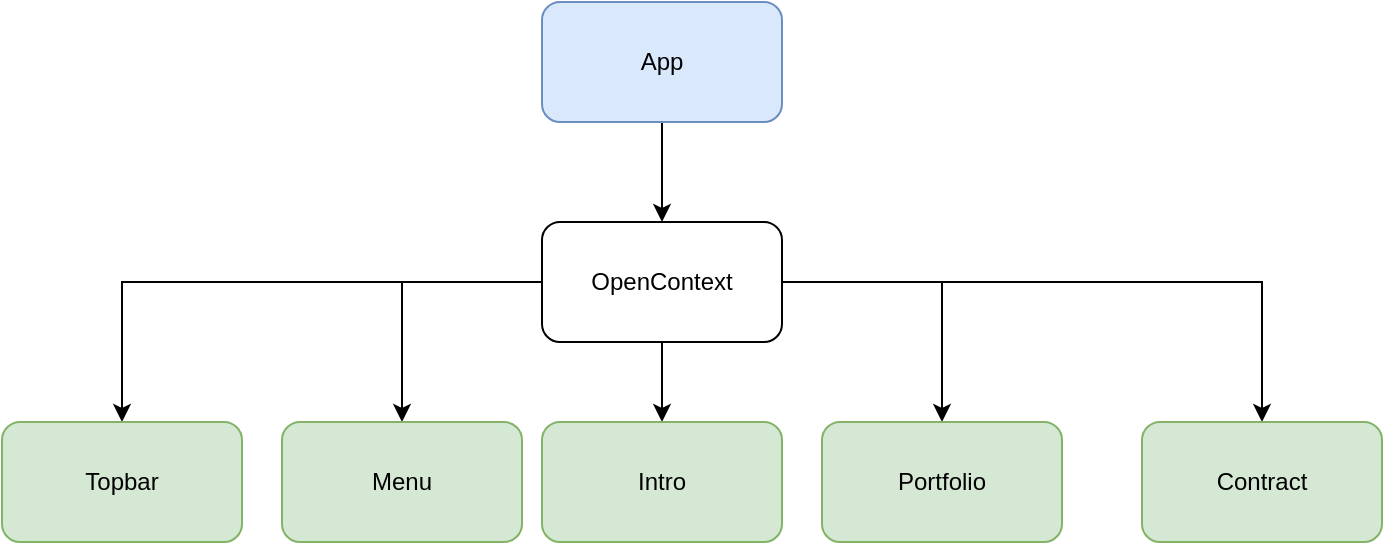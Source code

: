 <mxfile version="16.2.4" type="device"><diagram id="pW25_J8-DYpbc8TNyHvj" name="Page-1"><mxGraphModel dx="1022" dy="436" grid="1" gridSize="10" guides="1" tooltips="1" connect="1" arrows="1" fold="1" page="1" pageScale="1" pageWidth="850" pageHeight="1100" math="0" shadow="0"><root><mxCell id="0"/><mxCell id="1" parent="0"/><mxCell id="hBTP13wqJK6xphMRkNGo-4" value="" style="edgeStyle=orthogonalEdgeStyle;rounded=0;orthogonalLoop=1;jettySize=auto;html=1;" edge="1" parent="1" source="hBTP13wqJK6xphMRkNGo-2" target="hBTP13wqJK6xphMRkNGo-3"><mxGeometry relative="1" as="geometry"/></mxCell><mxCell id="hBTP13wqJK6xphMRkNGo-6" value="" style="edgeStyle=orthogonalEdgeStyle;rounded=0;orthogonalLoop=1;jettySize=auto;html=1;" edge="1" parent="1" source="hBTP13wqJK6xphMRkNGo-2" target="hBTP13wqJK6xphMRkNGo-5"><mxGeometry relative="1" as="geometry"/></mxCell><mxCell id="hBTP13wqJK6xphMRkNGo-8" value="" style="edgeStyle=orthogonalEdgeStyle;rounded=0;orthogonalLoop=1;jettySize=auto;html=1;" edge="1" parent="1" source="hBTP13wqJK6xphMRkNGo-2" target="hBTP13wqJK6xphMRkNGo-7"><mxGeometry relative="1" as="geometry"/></mxCell><mxCell id="hBTP13wqJK6xphMRkNGo-10" value="" style="edgeStyle=orthogonalEdgeStyle;rounded=0;orthogonalLoop=1;jettySize=auto;html=1;" edge="1" parent="1" source="hBTP13wqJK6xphMRkNGo-2" target="hBTP13wqJK6xphMRkNGo-9"><mxGeometry relative="1" as="geometry"/></mxCell><mxCell id="hBTP13wqJK6xphMRkNGo-12" value="" style="edgeStyle=orthogonalEdgeStyle;rounded=0;orthogonalLoop=1;jettySize=auto;html=1;" edge="1" parent="1" source="hBTP13wqJK6xphMRkNGo-2" target="hBTP13wqJK6xphMRkNGo-11"><mxGeometry relative="1" as="geometry"/></mxCell><mxCell id="hBTP13wqJK6xphMRkNGo-2" value="OpenContext" style="rounded=1;whiteSpace=wrap;html=1;" vertex="1" parent="1"><mxGeometry x="350" y="120" width="120" height="60" as="geometry"/></mxCell><mxCell id="hBTP13wqJK6xphMRkNGo-3" value="Topbar" style="rounded=1;whiteSpace=wrap;html=1;fillColor=#d5e8d4;strokeColor=#82b366;" vertex="1" parent="1"><mxGeometry x="80" y="220" width="120" height="60" as="geometry"/></mxCell><mxCell id="hBTP13wqJK6xphMRkNGo-5" value="Menu" style="rounded=1;whiteSpace=wrap;html=1;fillColor=#d5e8d4;strokeColor=#82b366;" vertex="1" parent="1"><mxGeometry x="220" y="220" width="120" height="60" as="geometry"/></mxCell><mxCell id="hBTP13wqJK6xphMRkNGo-7" value="Intro" style="rounded=1;whiteSpace=wrap;html=1;fillColor=#d5e8d4;strokeColor=#82b366;" vertex="1" parent="1"><mxGeometry x="350" y="220" width="120" height="60" as="geometry"/></mxCell><mxCell id="hBTP13wqJK6xphMRkNGo-9" value="Portfolio" style="rounded=1;whiteSpace=wrap;html=1;fillColor=#d5e8d4;strokeColor=#82b366;" vertex="1" parent="1"><mxGeometry x="490" y="220" width="120" height="60" as="geometry"/></mxCell><mxCell id="hBTP13wqJK6xphMRkNGo-11" value="Contract" style="rounded=1;whiteSpace=wrap;html=1;fillColor=#d5e8d4;strokeColor=#82b366;" vertex="1" parent="1"><mxGeometry x="650" y="220" width="120" height="60" as="geometry"/></mxCell><mxCell id="hBTP13wqJK6xphMRkNGo-15" value="" style="edgeStyle=orthogonalEdgeStyle;rounded=0;orthogonalLoop=1;jettySize=auto;html=1;" edge="1" parent="1" source="hBTP13wqJK6xphMRkNGo-13" target="hBTP13wqJK6xphMRkNGo-2"><mxGeometry relative="1" as="geometry"/></mxCell><mxCell id="hBTP13wqJK6xphMRkNGo-13" value="App" style="rounded=1;whiteSpace=wrap;html=1;fillColor=#dae8fc;strokeColor=#6c8ebf;" vertex="1" parent="1"><mxGeometry x="350" y="10" width="120" height="60" as="geometry"/></mxCell></root></mxGraphModel></diagram></mxfile>